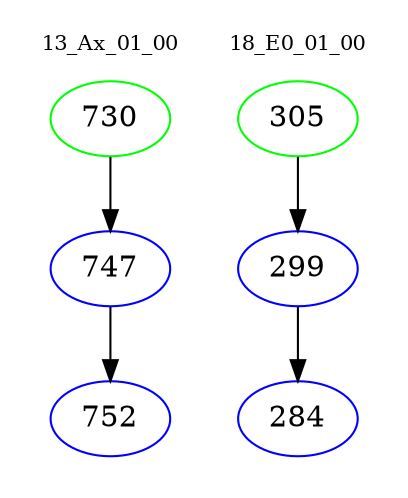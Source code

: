 digraph{
subgraph cluster_0 {
color = white
label = "13_Ax_01_00";
fontsize=10;
T0_730 [label="730", color="green"]
T0_730 -> T0_747 [color="black"]
T0_747 [label="747", color="blue"]
T0_747 -> T0_752 [color="black"]
T0_752 [label="752", color="blue"]
}
subgraph cluster_1 {
color = white
label = "18_E0_01_00";
fontsize=10;
T1_305 [label="305", color="green"]
T1_305 -> T1_299 [color="black"]
T1_299 [label="299", color="blue"]
T1_299 -> T1_284 [color="black"]
T1_284 [label="284", color="blue"]
}
}
